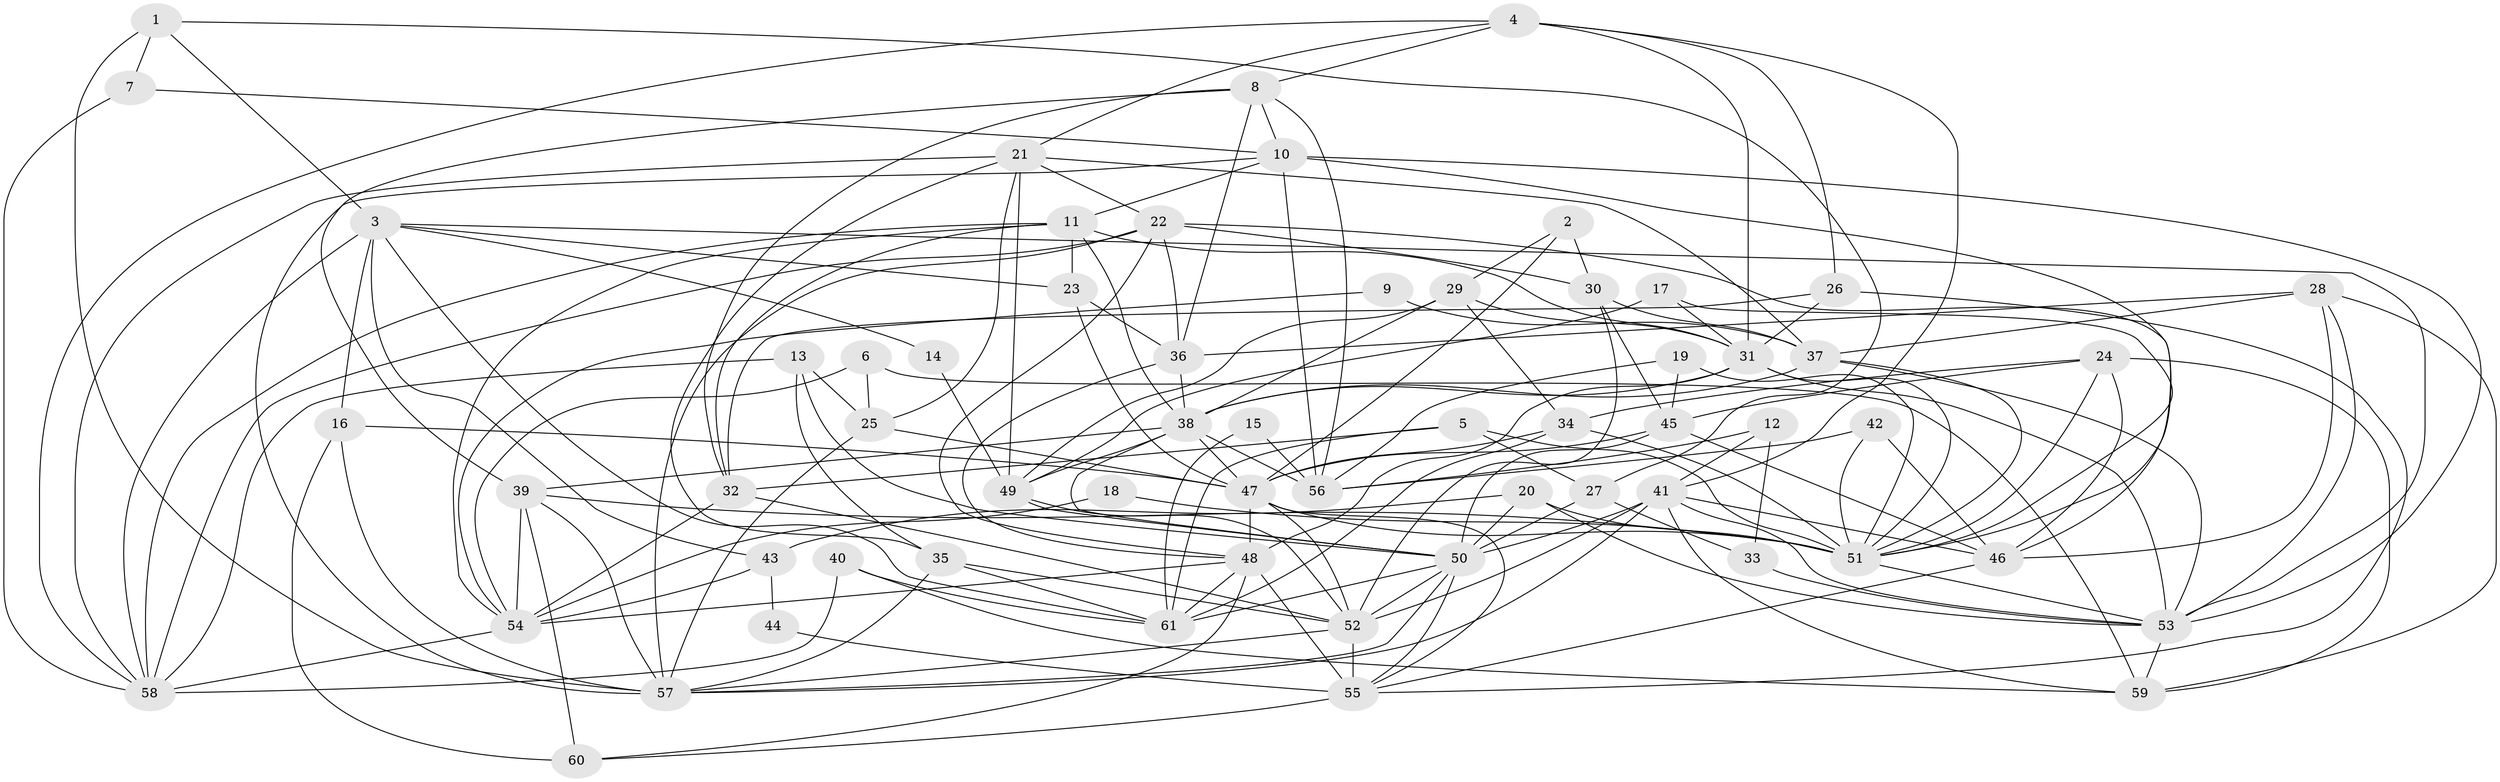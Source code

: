 // original degree distribution, {3: 0.26229508196721313, 4: 0.3360655737704918, 2: 0.13114754098360656, 6: 0.04918032786885246, 9: 0.01639344262295082, 5: 0.14754098360655737, 7: 0.03278688524590164, 8: 0.02459016393442623}
// Generated by graph-tools (version 1.1) at 2025/26/03/09/25 03:26:11]
// undirected, 61 vertices, 176 edges
graph export_dot {
graph [start="1"]
  node [color=gray90,style=filled];
  1;
  2;
  3;
  4;
  5;
  6;
  7;
  8;
  9;
  10;
  11;
  12;
  13;
  14;
  15;
  16;
  17;
  18;
  19;
  20;
  21;
  22;
  23;
  24;
  25;
  26;
  27;
  28;
  29;
  30;
  31;
  32;
  33;
  34;
  35;
  36;
  37;
  38;
  39;
  40;
  41;
  42;
  43;
  44;
  45;
  46;
  47;
  48;
  49;
  50;
  51;
  52;
  53;
  54;
  55;
  56;
  57;
  58;
  59;
  60;
  61;
  1 -- 3 [weight=1.0];
  1 -- 7 [weight=1.0];
  1 -- 27 [weight=1.0];
  1 -- 57 [weight=1.0];
  2 -- 29 [weight=1.0];
  2 -- 30 [weight=2.0];
  2 -- 47 [weight=1.0];
  3 -- 14 [weight=1.0];
  3 -- 16 [weight=2.0];
  3 -- 23 [weight=1.0];
  3 -- 43 [weight=1.0];
  3 -- 53 [weight=1.0];
  3 -- 58 [weight=1.0];
  3 -- 61 [weight=1.0];
  4 -- 8 [weight=1.0];
  4 -- 21 [weight=1.0];
  4 -- 26 [weight=1.0];
  4 -- 31 [weight=1.0];
  4 -- 41 [weight=1.0];
  4 -- 58 [weight=1.0];
  5 -- 27 [weight=1.0];
  5 -- 32 [weight=1.0];
  5 -- 51 [weight=1.0];
  5 -- 61 [weight=1.0];
  6 -- 25 [weight=1.0];
  6 -- 54 [weight=1.0];
  6 -- 59 [weight=1.0];
  7 -- 10 [weight=1.0];
  7 -- 58 [weight=1.0];
  8 -- 10 [weight=1.0];
  8 -- 32 [weight=1.0];
  8 -- 36 [weight=1.0];
  8 -- 39 [weight=1.0];
  8 -- 56 [weight=1.0];
  9 -- 37 [weight=1.0];
  9 -- 54 [weight=1.0];
  10 -- 11 [weight=1.0];
  10 -- 51 [weight=1.0];
  10 -- 53 [weight=1.0];
  10 -- 56 [weight=1.0];
  10 -- 57 [weight=1.0];
  11 -- 23 [weight=1.0];
  11 -- 31 [weight=1.0];
  11 -- 32 [weight=1.0];
  11 -- 38 [weight=1.0];
  11 -- 54 [weight=1.0];
  11 -- 58 [weight=1.0];
  12 -- 33 [weight=1.0];
  12 -- 41 [weight=1.0];
  12 -- 56 [weight=1.0];
  13 -- 25 [weight=1.0];
  13 -- 35 [weight=1.0];
  13 -- 50 [weight=2.0];
  13 -- 58 [weight=1.0];
  14 -- 49 [weight=1.0];
  15 -- 56 [weight=1.0];
  15 -- 61 [weight=1.0];
  16 -- 47 [weight=1.0];
  16 -- 57 [weight=1.0];
  16 -- 60 [weight=1.0];
  17 -- 31 [weight=1.0];
  17 -- 49 [weight=1.0];
  17 -- 51 [weight=1.0];
  18 -- 51 [weight=1.0];
  18 -- 54 [weight=1.0];
  19 -- 45 [weight=1.0];
  19 -- 51 [weight=1.0];
  19 -- 56 [weight=1.0];
  20 -- 43 [weight=1.0];
  20 -- 50 [weight=1.0];
  20 -- 51 [weight=1.0];
  20 -- 53 [weight=1.0];
  21 -- 22 [weight=1.0];
  21 -- 25 [weight=1.0];
  21 -- 35 [weight=1.0];
  21 -- 37 [weight=1.0];
  21 -- 49 [weight=1.0];
  21 -- 58 [weight=1.0];
  22 -- 30 [weight=1.0];
  22 -- 36 [weight=1.0];
  22 -- 46 [weight=1.0];
  22 -- 48 [weight=1.0];
  22 -- 57 [weight=1.0];
  22 -- 58 [weight=1.0];
  23 -- 36 [weight=1.0];
  23 -- 47 [weight=1.0];
  24 -- 34 [weight=1.0];
  24 -- 45 [weight=1.0];
  24 -- 46 [weight=1.0];
  24 -- 51 [weight=1.0];
  24 -- 59 [weight=1.0];
  25 -- 47 [weight=1.0];
  25 -- 57 [weight=1.0];
  26 -- 31 [weight=1.0];
  26 -- 32 [weight=1.0];
  26 -- 55 [weight=1.0];
  27 -- 33 [weight=1.0];
  27 -- 50 [weight=1.0];
  28 -- 36 [weight=1.0];
  28 -- 37 [weight=1.0];
  28 -- 46 [weight=1.0];
  28 -- 53 [weight=1.0];
  28 -- 59 [weight=1.0];
  29 -- 31 [weight=1.0];
  29 -- 34 [weight=1.0];
  29 -- 38 [weight=1.0];
  29 -- 49 [weight=1.0];
  30 -- 37 [weight=1.0];
  30 -- 45 [weight=1.0];
  30 -- 52 [weight=1.0];
  31 -- 38 [weight=1.0];
  31 -- 48 [weight=1.0];
  31 -- 51 [weight=1.0];
  31 -- 53 [weight=1.0];
  32 -- 52 [weight=1.0];
  32 -- 54 [weight=1.0];
  33 -- 53 [weight=1.0];
  34 -- 47 [weight=1.0];
  34 -- 51 [weight=1.0];
  34 -- 61 [weight=1.0];
  35 -- 52 [weight=1.0];
  35 -- 57 [weight=1.0];
  35 -- 61 [weight=1.0];
  36 -- 38 [weight=1.0];
  36 -- 48 [weight=1.0];
  37 -- 38 [weight=1.0];
  37 -- 51 [weight=1.0];
  37 -- 53 [weight=1.0];
  38 -- 39 [weight=1.0];
  38 -- 47 [weight=1.0];
  38 -- 49 [weight=1.0];
  38 -- 50 [weight=1.0];
  38 -- 56 [weight=1.0];
  39 -- 51 [weight=1.0];
  39 -- 54 [weight=1.0];
  39 -- 57 [weight=1.0];
  39 -- 60 [weight=2.0];
  40 -- 58 [weight=1.0];
  40 -- 59 [weight=1.0];
  40 -- 61 [weight=1.0];
  41 -- 46 [weight=1.0];
  41 -- 50 [weight=1.0];
  41 -- 52 [weight=1.0];
  41 -- 53 [weight=1.0];
  41 -- 57 [weight=1.0];
  41 -- 59 [weight=1.0];
  42 -- 46 [weight=1.0];
  42 -- 51 [weight=1.0];
  42 -- 56 [weight=1.0];
  43 -- 44 [weight=1.0];
  43 -- 54 [weight=2.0];
  44 -- 55 [weight=1.0];
  45 -- 46 [weight=1.0];
  45 -- 47 [weight=1.0];
  45 -- 50 [weight=1.0];
  46 -- 55 [weight=1.0];
  47 -- 48 [weight=1.0];
  47 -- 51 [weight=1.0];
  47 -- 52 [weight=1.0];
  47 -- 55 [weight=1.0];
  48 -- 54 [weight=1.0];
  48 -- 55 [weight=1.0];
  48 -- 60 [weight=1.0];
  48 -- 61 [weight=1.0];
  49 -- 50 [weight=1.0];
  49 -- 52 [weight=1.0];
  50 -- 52 [weight=1.0];
  50 -- 55 [weight=1.0];
  50 -- 57 [weight=1.0];
  50 -- 61 [weight=1.0];
  51 -- 53 [weight=1.0];
  52 -- 55 [weight=2.0];
  52 -- 57 [weight=1.0];
  53 -- 59 [weight=1.0];
  54 -- 58 [weight=1.0];
  55 -- 60 [weight=1.0];
}
